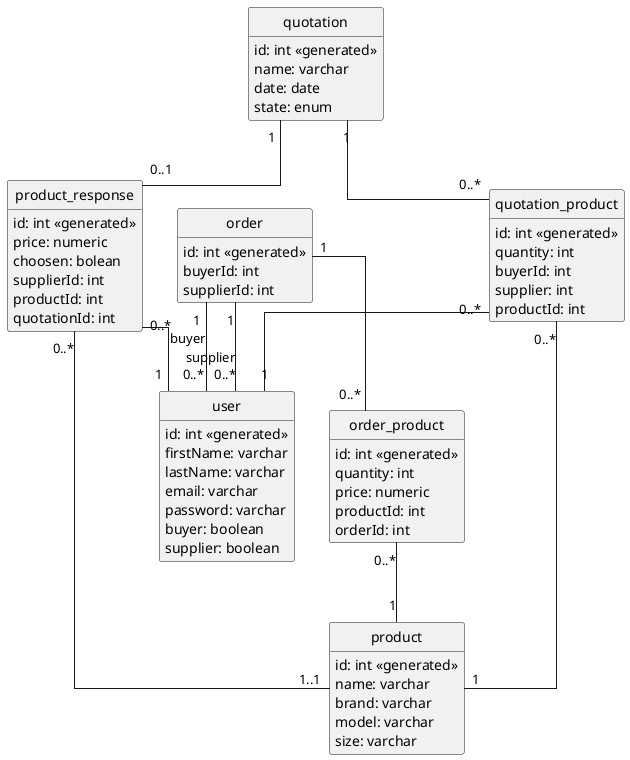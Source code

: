 @startuml aa

' hide the spot
hide circle
hide empty methods 



' avoid problems with angled crows feet
skinparam linetype ortho

entity product_response {
  id: int <<generated>> 
  price: numeric
  choosen: bolean
  supplierId: int
  productId: int
  quotationId: int

}


together {
   entity user
   entity order
   entity order_product
   entity product
}

together {
   entity quotation
   entity quotation_product
   entity product_response
   entity product
   entity user
}

entity user {
  id: int <<generated>>
  firstName: varchar
  lastName: varchar
  email: varchar
  password: varchar
  buyer: boolean
  supplier: boolean
}

entity product {
  id: int <<generated>>
  name: varchar 
  brand: varchar
  model: varchar
  size: varchar
}



entity quotation  {
  id: int <<generated>>
  name: varchar
  date: date
  state: enum

}

entity order {
  id: int <<generated>>
  buyerId: int
  supplierId: int
}
entity order_product {
  id: int <<generated>>
  quantity: int
  price: numeric
  productId: int
  orderId: int
}

entity quotation_product{
  id: int <<generated>>
  quantity: int
  buyerId: int
  supplier: int
  productId: int
}

quotation "1" -- "0..*" quotation_product
quotation_product "0..*" -- "1" product
quotation_product "0..*" -- "1" user 
product_response "0..*" -- "1" user 
product_response "0..*" -- "1..1" product
product_response "0..1" -up- "1" quotation 
order "1" -- "0..*" order_product
order "1" -- "0..*" user : "buyer"
order "1" -- "0..*" user : "supplier"
order_product "0..*" -- "1" product

@enduml